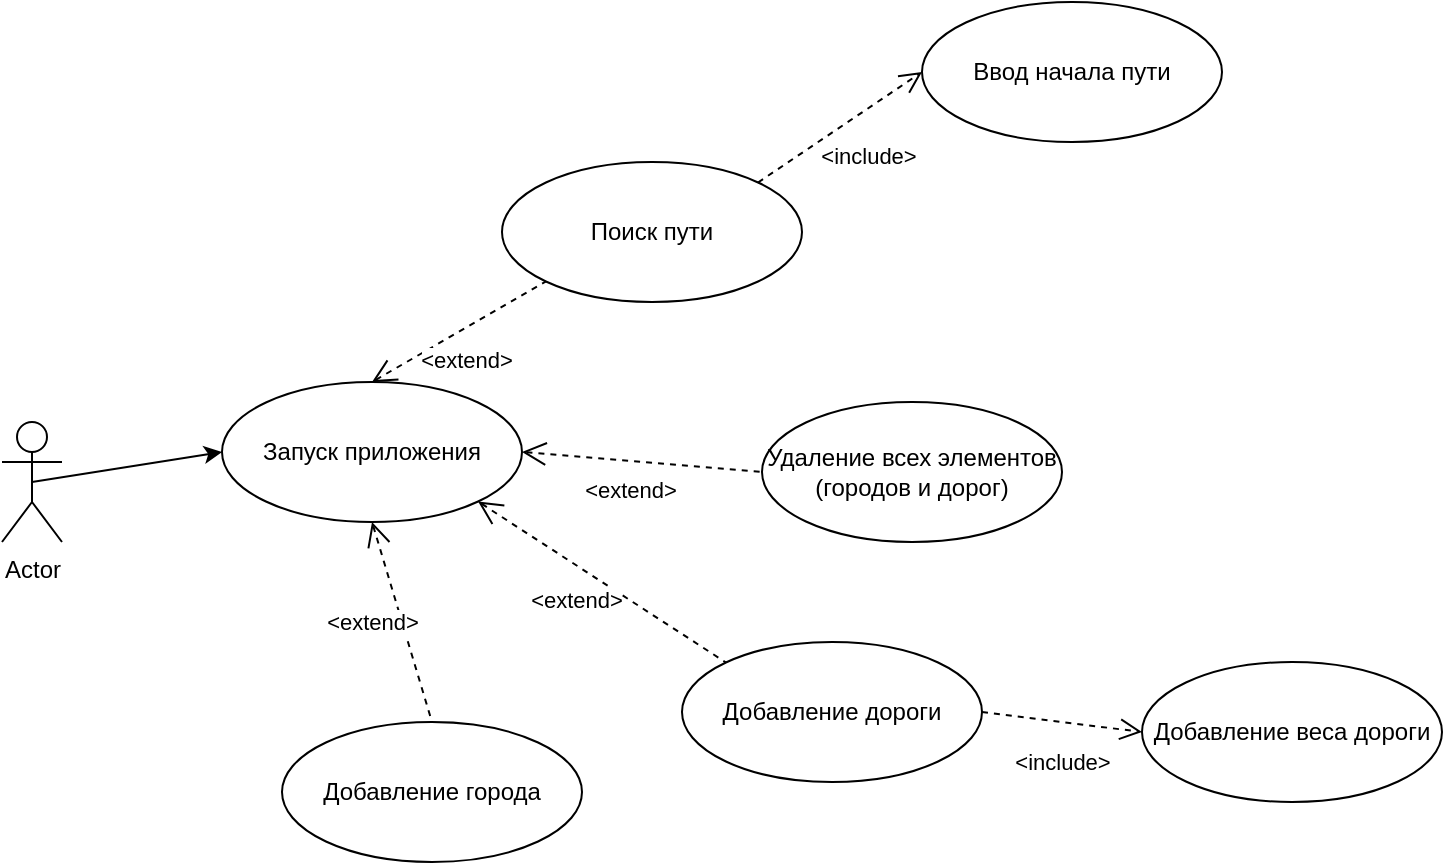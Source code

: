 <mxfile version="17.4.6" type="github">
  <diagram id="FOi2-EpuZHr3b7eVVD5n" name="Page-1">
    <mxGraphModel dx="782" dy="649" grid="1" gridSize="10" guides="1" tooltips="1" connect="1" arrows="1" fold="1" page="1" pageScale="1" pageWidth="827" pageHeight="1169" math="0" shadow="0">
      <root>
        <mxCell id="0" />
        <mxCell id="1" parent="0" />
        <mxCell id="mewiTAmD4-f6dFIrwqx7-17" value="&amp;lt;extend&amp;gt;" style="edgeStyle=none;rounded=0;orthogonalLoop=1;jettySize=auto;html=1;exitX=0.5;exitY=1;exitDx=0;exitDy=0;entryX=0.5;entryY=0;entryDx=0;entryDy=0;endArrow=none;endFill=0;startArrow=open;startFill=0;dashed=1;startSize=10;" edge="1" parent="1" source="mewiTAmD4-f6dFIrwqx7-1" target="mewiTAmD4-f6dFIrwqx7-8">
          <mxGeometry x="-0.083" y="-14" relative="1" as="geometry">
            <mxPoint as="offset" />
          </mxGeometry>
        </mxCell>
        <mxCell id="mewiTAmD4-f6dFIrwqx7-1" value="Запуск приложения" style="ellipse;whiteSpace=wrap;html=1;" vertex="1" parent="1">
          <mxGeometry x="140" y="280" width="150" height="70" as="geometry" />
        </mxCell>
        <mxCell id="mewiTAmD4-f6dFIrwqx7-13" style="rounded=0;orthogonalLoop=1;jettySize=auto;html=1;exitX=0.5;exitY=0.5;exitDx=0;exitDy=0;exitPerimeter=0;entryX=0;entryY=0.5;entryDx=0;entryDy=0;" edge="1" parent="1" source="mewiTAmD4-f6dFIrwqx7-2" target="mewiTAmD4-f6dFIrwqx7-1">
          <mxGeometry relative="1" as="geometry" />
        </mxCell>
        <mxCell id="mewiTAmD4-f6dFIrwqx7-2" value="Actor" style="shape=umlActor;verticalLabelPosition=bottom;verticalAlign=top;html=1;outlineConnect=0;" vertex="1" parent="1">
          <mxGeometry x="30" y="300" width="30" height="60" as="geometry" />
        </mxCell>
        <mxCell id="mewiTAmD4-f6dFIrwqx7-3" style="edgeStyle=orthogonalEdgeStyle;rounded=0;orthogonalLoop=1;jettySize=auto;html=1;exitX=0.5;exitY=1;exitDx=0;exitDy=0;" edge="1" parent="1" source="mewiTAmD4-f6dFIrwqx7-1" target="mewiTAmD4-f6dFIrwqx7-1">
          <mxGeometry relative="1" as="geometry" />
        </mxCell>
        <mxCell id="mewiTAmD4-f6dFIrwqx7-5" value="Поиск пути" style="ellipse;whiteSpace=wrap;html=1;" vertex="1" parent="1">
          <mxGeometry x="280" y="170" width="150" height="70" as="geometry" />
        </mxCell>
        <mxCell id="mewiTAmD4-f6dFIrwqx7-6" value="Ввод начала пути" style="ellipse;whiteSpace=wrap;html=1;" vertex="1" parent="1">
          <mxGeometry x="490" y="90" width="150" height="70" as="geometry" />
        </mxCell>
        <mxCell id="mewiTAmD4-f6dFIrwqx7-8" value="Добавление города" style="ellipse;whiteSpace=wrap;html=1;" vertex="1" parent="1">
          <mxGeometry x="170" y="450" width="150" height="70" as="geometry" />
        </mxCell>
        <mxCell id="mewiTAmD4-f6dFIrwqx7-19" value="&amp;lt;include&amp;gt;" style="edgeStyle=none;rounded=0;orthogonalLoop=1;jettySize=auto;html=1;exitX=1;exitY=0.5;exitDx=0;exitDy=0;entryX=0;entryY=0.5;entryDx=0;entryDy=0;dashed=1;endArrow=open;endFill=0;endSize=9;" edge="1" parent="1" source="mewiTAmD4-f6dFIrwqx7-9" target="mewiTAmD4-f6dFIrwqx7-11">
          <mxGeometry x="0.061" y="-20" relative="1" as="geometry">
            <mxPoint as="offset" />
          </mxGeometry>
        </mxCell>
        <mxCell id="mewiTAmD4-f6dFIrwqx7-9" value="Добавление дороги" style="ellipse;whiteSpace=wrap;html=1;" vertex="1" parent="1">
          <mxGeometry x="370" y="410" width="150" height="70" as="geometry" />
        </mxCell>
        <mxCell id="mewiTAmD4-f6dFIrwqx7-11" value="Добавление веса дороги" style="ellipse;whiteSpace=wrap;html=1;" vertex="1" parent="1">
          <mxGeometry x="600" y="420" width="150" height="70" as="geometry" />
        </mxCell>
        <mxCell id="mewiTAmD4-f6dFIrwqx7-12" value="Удаление всех элементов&lt;br&gt;(городов и дорог)" style="ellipse;whiteSpace=wrap;html=1;" vertex="1" parent="1">
          <mxGeometry x="410" y="290" width="150" height="70" as="geometry" />
        </mxCell>
        <mxCell id="mewiTAmD4-f6dFIrwqx7-20" value="&amp;lt;extend&amp;gt;" style="edgeStyle=none;rounded=0;orthogonalLoop=1;jettySize=auto;html=1;exitX=1;exitY=1;exitDx=0;exitDy=0;entryX=0;entryY=0;entryDx=0;entryDy=0;endArrow=none;endFill=0;startArrow=open;startFill=0;dashed=1;startSize=10;" edge="1" parent="1" source="mewiTAmD4-f6dFIrwqx7-1" target="mewiTAmD4-f6dFIrwqx7-9">
          <mxGeometry x="-0.083" y="-14" relative="1" as="geometry">
            <mxPoint x="225" y="360" as="sourcePoint" />
            <mxPoint x="255" y="460" as="targetPoint" />
            <mxPoint as="offset" />
          </mxGeometry>
        </mxCell>
        <mxCell id="mewiTAmD4-f6dFIrwqx7-21" value="&amp;lt;extend&amp;gt;" style="edgeStyle=none;rounded=0;orthogonalLoop=1;jettySize=auto;html=1;exitX=1;exitY=0.5;exitDx=0;exitDy=0;endArrow=none;endFill=0;startArrow=open;startFill=0;dashed=1;startSize=10;entryX=0;entryY=0.5;entryDx=0;entryDy=0;" edge="1" parent="1" source="mewiTAmD4-f6dFIrwqx7-1" target="mewiTAmD4-f6dFIrwqx7-12">
          <mxGeometry x="-0.083" y="-14" relative="1" as="geometry">
            <mxPoint x="235" y="370" as="sourcePoint" />
            <mxPoint x="400" y="330" as="targetPoint" />
            <mxPoint as="offset" />
          </mxGeometry>
        </mxCell>
        <mxCell id="mewiTAmD4-f6dFIrwqx7-22" value="&amp;lt;extend&amp;gt;" style="edgeStyle=none;rounded=0;orthogonalLoop=1;jettySize=auto;html=1;exitX=0.5;exitY=0;exitDx=0;exitDy=0;entryX=0;entryY=1;entryDx=0;entryDy=0;endArrow=none;endFill=0;startArrow=open;startFill=0;dashed=1;startSize=10;" edge="1" parent="1" source="mewiTAmD4-f6dFIrwqx7-1" target="mewiTAmD4-f6dFIrwqx7-5">
          <mxGeometry x="-0.083" y="-14" relative="1" as="geometry">
            <mxPoint x="245" y="380" as="sourcePoint" />
            <mxPoint x="275" y="480" as="targetPoint" />
            <mxPoint as="offset" />
          </mxGeometry>
        </mxCell>
        <mxCell id="mewiTAmD4-f6dFIrwqx7-23" value="&amp;lt;include&amp;gt;" style="edgeStyle=none;rounded=0;orthogonalLoop=1;jettySize=auto;html=1;exitX=1;exitY=0;exitDx=0;exitDy=0;entryX=0;entryY=0.5;entryDx=0;entryDy=0;dashed=1;endArrow=open;endFill=0;endSize=9;" edge="1" parent="1" source="mewiTAmD4-f6dFIrwqx7-5" target="mewiTAmD4-f6dFIrwqx7-6">
          <mxGeometry x="0.061" y="-20" relative="1" as="geometry">
            <mxPoint x="530" y="455" as="sourcePoint" />
            <mxPoint x="610" y="465" as="targetPoint" />
            <mxPoint as="offset" />
          </mxGeometry>
        </mxCell>
      </root>
    </mxGraphModel>
  </diagram>
</mxfile>

